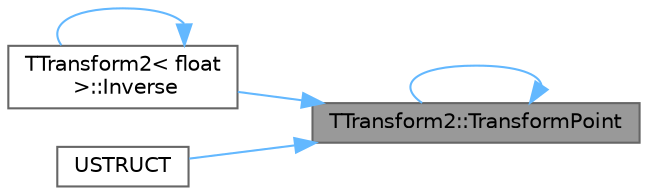 digraph "TTransform2::TransformPoint"
{
 // INTERACTIVE_SVG=YES
 // LATEX_PDF_SIZE
  bgcolor="transparent";
  edge [fontname=Helvetica,fontsize=10,labelfontname=Helvetica,labelfontsize=10];
  node [fontname=Helvetica,fontsize=10,shape=box,height=0.2,width=0.4];
  rankdir="RL";
  Node1 [id="Node000001",label="TTransform2::TransformPoint",height=0.2,width=0.4,color="gray40", fillcolor="grey60", style="filled", fontcolor="black",tooltip="2D transformation of a point."];
  Node1 -> Node2 [id="edge1_Node000001_Node000002",dir="back",color="steelblue1",style="solid",tooltip=" "];
  Node2 [id="Node000002",label="TTransform2\< float\l \>::Inverse",height=0.2,width=0.4,color="grey40", fillcolor="white", style="filled",URL="$db/d43/classTTransform2.html#a6b9fb86764f1d678fcb84a02ab290d58",tooltip=" "];
  Node2 -> Node2 [id="edge2_Node000002_Node000002",dir="back",color="steelblue1",style="solid",tooltip=" "];
  Node1 -> Node1 [id="edge3_Node000001_Node000001",dir="back",color="steelblue1",style="solid",tooltip=" "];
  Node1 -> Node3 [id="edge4_Node000001_Node000003",dir="back",color="steelblue1",style="solid",tooltip=" "];
  Node3 [id="Node000003",label="USTRUCT",height=0.2,width=0.4,color="grey40", fillcolor="white", style="filled",URL="$dd/dbe/CurveDataAbstraction_8h.html#a446d2a4fc3887f67e6fbe6d63adf8521",tooltip="Generic key position information for a key on a curve."];
}
